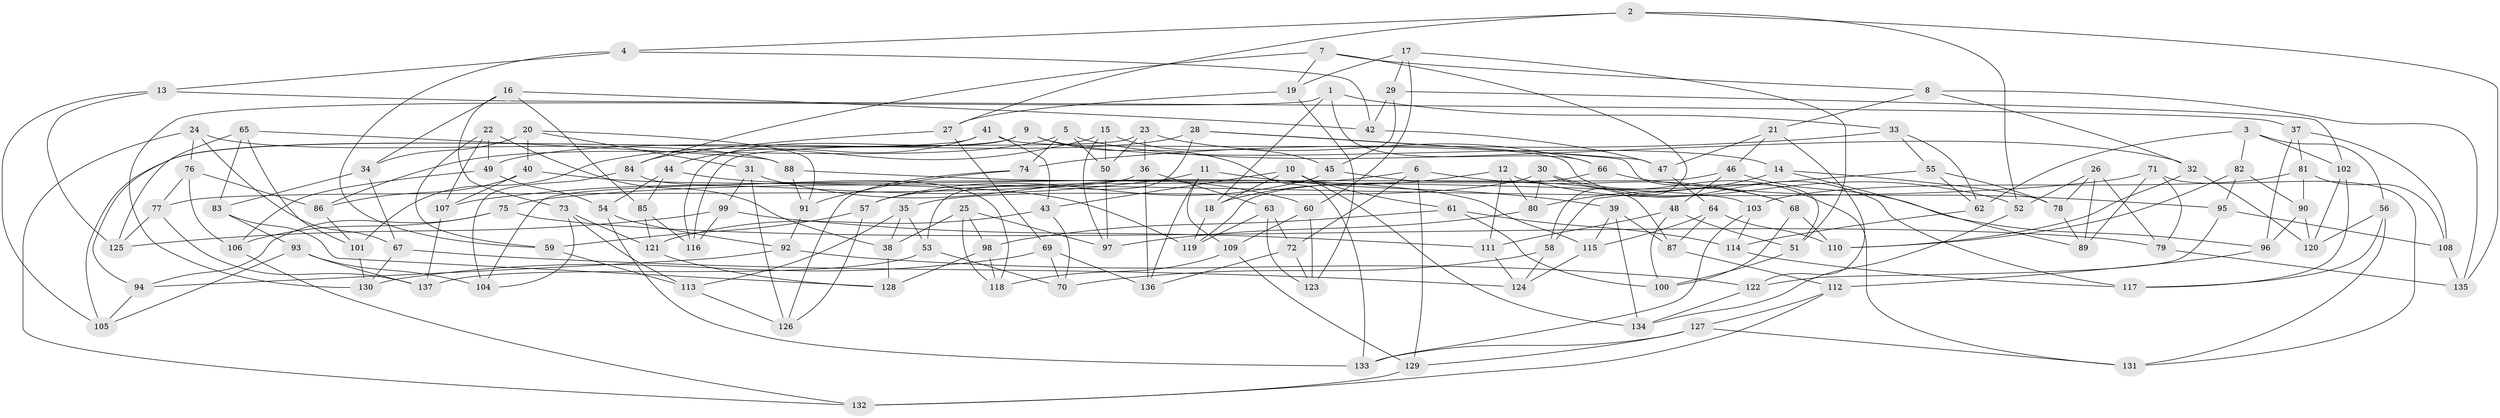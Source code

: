 // coarse degree distribution, {8: 0.10294117647058823, 10: 0.014705882352941176, 6: 0.25, 4: 0.4117647058823529, 5: 0.07352941176470588, 7: 0.058823529411764705, 20: 0.014705882352941176, 3: 0.029411764705882353, 9: 0.029411764705882353, 11: 0.014705882352941176}
// Generated by graph-tools (version 1.1) at 2025/20/03/04/25 18:20:43]
// undirected, 137 vertices, 274 edges
graph export_dot {
graph [start="1"]
  node [color=gray90,style=filled];
  1;
  2;
  3;
  4;
  5;
  6;
  7;
  8;
  9;
  10;
  11;
  12;
  13;
  14;
  15;
  16;
  17;
  18;
  19;
  20;
  21;
  22;
  23;
  24;
  25;
  26;
  27;
  28;
  29;
  30;
  31;
  32;
  33;
  34;
  35;
  36;
  37;
  38;
  39;
  40;
  41;
  42;
  43;
  44;
  45;
  46;
  47;
  48;
  49;
  50;
  51;
  52;
  53;
  54;
  55;
  56;
  57;
  58;
  59;
  60;
  61;
  62;
  63;
  64;
  65;
  66;
  67;
  68;
  69;
  70;
  71;
  72;
  73;
  74;
  75;
  76;
  77;
  78;
  79;
  80;
  81;
  82;
  83;
  84;
  85;
  86;
  87;
  88;
  89;
  90;
  91;
  92;
  93;
  94;
  95;
  96;
  97;
  98;
  99;
  100;
  101;
  102;
  103;
  104;
  105;
  106;
  107;
  108;
  109;
  110;
  111;
  112;
  113;
  114;
  115;
  116;
  117;
  118;
  119;
  120;
  121;
  122;
  123;
  124;
  125;
  126;
  127;
  128;
  129;
  130;
  131;
  132;
  133;
  134;
  135;
  136;
  137;
  1 -- 33;
  1 -- 18;
  1 -- 66;
  1 -- 130;
  2 -- 27;
  2 -- 52;
  2 -- 4;
  2 -- 135;
  3 -- 62;
  3 -- 82;
  3 -- 56;
  3 -- 102;
  4 -- 59;
  4 -- 42;
  4 -- 13;
  5 -- 74;
  5 -- 32;
  5 -- 50;
  5 -- 86;
  6 -- 57;
  6 -- 68;
  6 -- 72;
  6 -- 129;
  7 -- 58;
  7 -- 8;
  7 -- 19;
  7 -- 84;
  8 -- 21;
  8 -- 135;
  8 -- 32;
  9 -- 14;
  9 -- 105;
  9 -- 133;
  9 -- 116;
  10 -- 134;
  10 -- 61;
  10 -- 43;
  10 -- 18;
  11 -- 107;
  11 -- 39;
  11 -- 109;
  11 -- 136;
  12 -- 80;
  12 -- 111;
  12 -- 52;
  12 -- 18;
  13 -- 125;
  13 -- 105;
  13 -- 37;
  14 -- 80;
  14 -- 78;
  14 -- 89;
  15 -- 101;
  15 -- 45;
  15 -- 50;
  15 -- 97;
  16 -- 42;
  16 -- 73;
  16 -- 34;
  16 -- 85;
  17 -- 19;
  17 -- 51;
  17 -- 60;
  17 -- 29;
  18 -- 119;
  19 -- 27;
  19 -- 123;
  20 -- 34;
  20 -- 91;
  20 -- 40;
  20 -- 31;
  21 -- 46;
  21 -- 122;
  21 -- 47;
  22 -- 107;
  22 -- 38;
  22 -- 59;
  22 -- 49;
  23 -- 66;
  23 -- 36;
  23 -- 116;
  23 -- 50;
  24 -- 88;
  24 -- 67;
  24 -- 76;
  24 -- 132;
  25 -- 38;
  25 -- 97;
  25 -- 98;
  25 -- 118;
  26 -- 89;
  26 -- 78;
  26 -- 52;
  26 -- 79;
  27 -- 69;
  27 -- 84;
  28 -- 49;
  28 -- 53;
  28 -- 47;
  28 -- 51;
  29 -- 42;
  29 -- 102;
  29 -- 45;
  30 -- 131;
  30 -- 35;
  30 -- 80;
  30 -- 68;
  31 -- 60;
  31 -- 99;
  31 -- 126;
  32 -- 110;
  32 -- 120;
  33 -- 74;
  33 -- 62;
  33 -- 55;
  34 -- 67;
  34 -- 83;
  35 -- 38;
  35 -- 53;
  35 -- 113;
  36 -- 63;
  36 -- 136;
  36 -- 77;
  37 -- 96;
  37 -- 108;
  37 -- 81;
  38 -- 128;
  39 -- 134;
  39 -- 87;
  39 -- 115;
  40 -- 119;
  40 -- 86;
  40 -- 107;
  41 -- 43;
  41 -- 117;
  41 -- 94;
  41 -- 44;
  42 -- 47;
  43 -- 121;
  43 -- 70;
  44 -- 115;
  44 -- 54;
  44 -- 85;
  45 -- 87;
  45 -- 57;
  46 -- 96;
  46 -- 48;
  46 -- 104;
  47 -- 64;
  48 -- 100;
  48 -- 51;
  48 -- 111;
  49 -- 106;
  49 -- 54;
  50 -- 97;
  51 -- 100;
  52 -- 134;
  53 -- 70;
  53 -- 137;
  54 -- 133;
  54 -- 92;
  55 -- 62;
  55 -- 78;
  55 -- 58;
  56 -- 117;
  56 -- 120;
  56 -- 131;
  57 -- 59;
  57 -- 126;
  58 -- 70;
  58 -- 124;
  59 -- 113;
  60 -- 123;
  60 -- 109;
  61 -- 114;
  61 -- 100;
  61 -- 98;
  62 -- 114;
  63 -- 119;
  63 -- 123;
  63 -- 72;
  64 -- 87;
  64 -- 115;
  64 -- 110;
  65 -- 83;
  65 -- 88;
  65 -- 125;
  65 -- 101;
  66 -- 95;
  66 -- 119;
  67 -- 124;
  67 -- 130;
  68 -- 100;
  68 -- 110;
  69 -- 136;
  69 -- 130;
  69 -- 70;
  71 -- 131;
  71 -- 89;
  71 -- 79;
  71 -- 75;
  72 -- 123;
  72 -- 136;
  73 -- 104;
  73 -- 121;
  73 -- 113;
  74 -- 91;
  74 -- 126;
  75 -- 94;
  75 -- 106;
  75 -- 79;
  76 -- 77;
  76 -- 86;
  76 -- 106;
  77 -- 137;
  77 -- 125;
  78 -- 89;
  79 -- 135;
  80 -- 97;
  81 -- 103;
  81 -- 108;
  81 -- 90;
  82 -- 95;
  82 -- 90;
  82 -- 110;
  83 -- 93;
  83 -- 128;
  84 -- 104;
  84 -- 118;
  85 -- 116;
  85 -- 121;
  86 -- 101;
  87 -- 112;
  88 -- 103;
  88 -- 91;
  90 -- 120;
  90 -- 96;
  91 -- 92;
  92 -- 122;
  92 -- 94;
  93 -- 104;
  93 -- 137;
  93 -- 105;
  94 -- 105;
  95 -- 108;
  95 -- 122;
  96 -- 112;
  98 -- 118;
  98 -- 128;
  99 -- 111;
  99 -- 125;
  99 -- 116;
  101 -- 130;
  102 -- 117;
  102 -- 120;
  103 -- 114;
  103 -- 133;
  106 -- 132;
  107 -- 137;
  108 -- 135;
  109 -- 129;
  109 -- 118;
  111 -- 124;
  112 -- 127;
  112 -- 132;
  113 -- 126;
  114 -- 117;
  115 -- 124;
  121 -- 128;
  122 -- 134;
  127 -- 129;
  127 -- 133;
  127 -- 131;
  129 -- 132;
}
